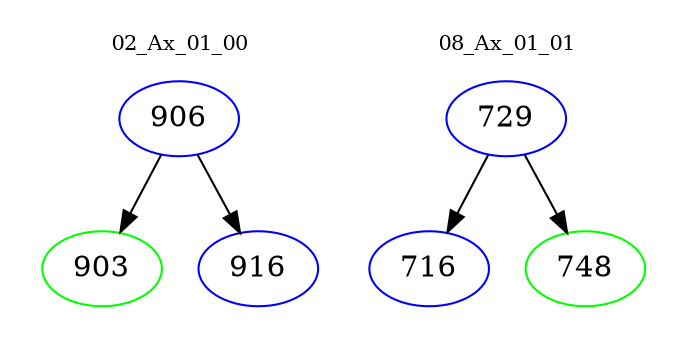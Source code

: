 digraph{
subgraph cluster_0 {
color = white
label = "02_Ax_01_00";
fontsize=10;
T0_906 [label="906", color="blue"]
T0_906 -> T0_903 [color="black"]
T0_903 [label="903", color="green"]
T0_906 -> T0_916 [color="black"]
T0_916 [label="916", color="blue"]
}
subgraph cluster_1 {
color = white
label = "08_Ax_01_01";
fontsize=10;
T1_729 [label="729", color="blue"]
T1_729 -> T1_716 [color="black"]
T1_716 [label="716", color="blue"]
T1_729 -> T1_748 [color="black"]
T1_748 [label="748", color="green"]
}
}
